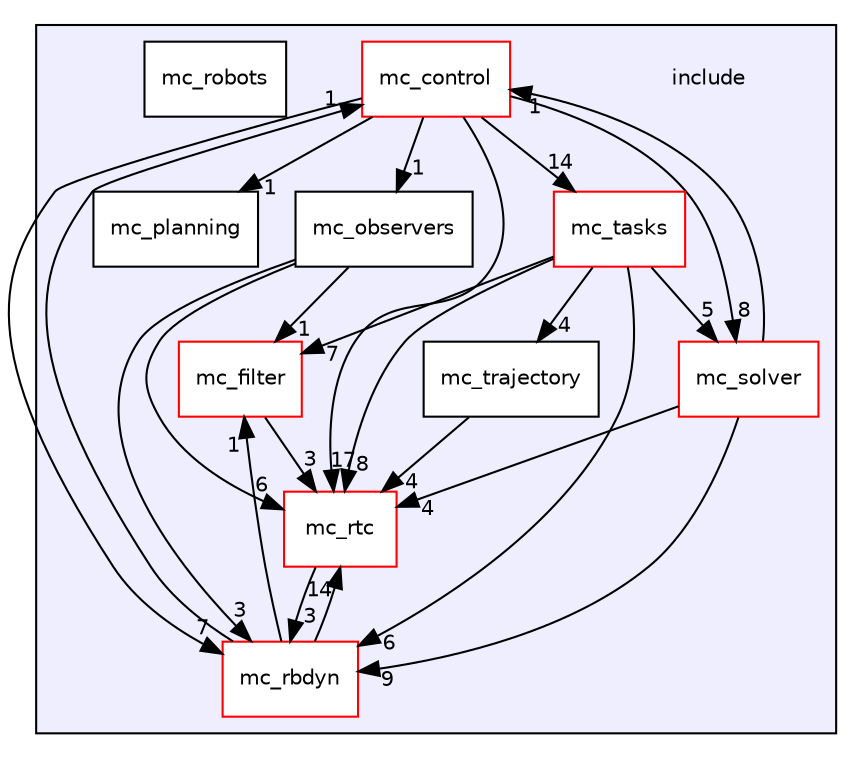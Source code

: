 digraph "include" {
  compound=true
  node [ fontsize="10", fontname="Helvetica"];
  edge [ labelfontsize="10", labelfontname="Helvetica"];
  subgraph clusterdir_d44c64559bbebec7f509842c48db8b23 {
    graph [ bgcolor="#eeeeff", pencolor="black", label="" URL="dir_d44c64559bbebec7f509842c48db8b23.html"];
    dir_d44c64559bbebec7f509842c48db8b23 [shape=plaintext label="include"];
    dir_8a948ff1aa35df8f7730fc54bf71041a [shape=box label="mc_control" color="red" fillcolor="white" style="filled" URL="dir_8a948ff1aa35df8f7730fc54bf71041a.html"];
    dir_81ddcdc3813edc8a5609c37787e58a68 [shape=box label="mc_filter" color="red" fillcolor="white" style="filled" URL="dir_81ddcdc3813edc8a5609c37787e58a68.html"];
    dir_dd557f61e1b89092937f946325ef4783 [shape=box label="mc_observers" color="black" fillcolor="white" style="filled" URL="dir_dd557f61e1b89092937f946325ef4783.html"];
    dir_07d3c227ab2f47ab361e8e4c5a7f6b3c [shape=box label="mc_planning" color="black" fillcolor="white" style="filled" URL="dir_07d3c227ab2f47ab361e8e4c5a7f6b3c.html"];
    dir_314ec80f2fc36a4630429f4d5408038e [shape=box label="mc_rbdyn" color="red" fillcolor="white" style="filled" URL="dir_314ec80f2fc36a4630429f4d5408038e.html"];
    dir_bdd1e3963958c16d978788161539a083 [shape=box label="mc_robots" color="black" fillcolor="white" style="filled" URL="dir_bdd1e3963958c16d978788161539a083.html"];
    dir_379a22462e4fb075f5428ea3ff528930 [shape=box label="mc_rtc" color="red" fillcolor="white" style="filled" URL="dir_379a22462e4fb075f5428ea3ff528930.html"];
    dir_fad12f0f0b10f75a80792b958ab0d808 [shape=box label="mc_solver" color="red" fillcolor="white" style="filled" URL="dir_fad12f0f0b10f75a80792b958ab0d808.html"];
    dir_c5d9ba9e59fcda315855869f4a23a264 [shape=box label="mc_tasks" color="red" fillcolor="white" style="filled" URL="dir_c5d9ba9e59fcda315855869f4a23a264.html"];
    dir_66252c19127e6830ae8826000552c89a [shape=box label="mc_trajectory" color="black" fillcolor="white" style="filled" URL="dir_66252c19127e6830ae8826000552c89a.html"];
  }
  dir_c5d9ba9e59fcda315855869f4a23a264->dir_66252c19127e6830ae8826000552c89a [headlabel="4", labeldistance=1.5 headhref="dir_000011_000012.html"];
  dir_c5d9ba9e59fcda315855869f4a23a264->dir_314ec80f2fc36a4630429f4d5408038e [headlabel="6", labeldistance=1.5 headhref="dir_000011_000006.html"];
  dir_c5d9ba9e59fcda315855869f4a23a264->dir_379a22462e4fb075f5428ea3ff528930 [headlabel="8", labeldistance=1.5 headhref="dir_000011_000008.html"];
  dir_c5d9ba9e59fcda315855869f4a23a264->dir_fad12f0f0b10f75a80792b958ab0d808 [headlabel="5", labeldistance=1.5 headhref="dir_000011_000010.html"];
  dir_c5d9ba9e59fcda315855869f4a23a264->dir_81ddcdc3813edc8a5609c37787e58a68 [headlabel="7", labeldistance=1.5 headhref="dir_000011_000015.html"];
  dir_66252c19127e6830ae8826000552c89a->dir_379a22462e4fb075f5428ea3ff528930 [headlabel="4", labeldistance=1.5 headhref="dir_000012_000008.html"];
  dir_314ec80f2fc36a4630429f4d5408038e->dir_379a22462e4fb075f5428ea3ff528930 [headlabel="14", labeldistance=1.5 headhref="dir_000006_000008.html"];
  dir_314ec80f2fc36a4630429f4d5408038e->dir_8a948ff1aa35df8f7730fc54bf71041a [headlabel="1", labeldistance=1.5 headhref="dir_000006_000001.html"];
  dir_314ec80f2fc36a4630429f4d5408038e->dir_81ddcdc3813edc8a5609c37787e58a68 [headlabel="1", labeldistance=1.5 headhref="dir_000006_000015.html"];
  dir_379a22462e4fb075f5428ea3ff528930->dir_314ec80f2fc36a4630429f4d5408038e [headlabel="3", labeldistance=1.5 headhref="dir_000008_000006.html"];
  dir_dd557f61e1b89092937f946325ef4783->dir_314ec80f2fc36a4630429f4d5408038e [headlabel="3", labeldistance=1.5 headhref="dir_000004_000006.html"];
  dir_dd557f61e1b89092937f946325ef4783->dir_379a22462e4fb075f5428ea3ff528930 [headlabel="6", labeldistance=1.5 headhref="dir_000004_000008.html"];
  dir_dd557f61e1b89092937f946325ef4783->dir_81ddcdc3813edc8a5609c37787e58a68 [headlabel="1", labeldistance=1.5 headhref="dir_000004_000015.html"];
  dir_8a948ff1aa35df8f7730fc54bf71041a->dir_c5d9ba9e59fcda315855869f4a23a264 [headlabel="14", labeldistance=1.5 headhref="dir_000001_000011.html"];
  dir_8a948ff1aa35df8f7730fc54bf71041a->dir_314ec80f2fc36a4630429f4d5408038e [headlabel="7", labeldistance=1.5 headhref="dir_000001_000006.html"];
  dir_8a948ff1aa35df8f7730fc54bf71041a->dir_379a22462e4fb075f5428ea3ff528930 [headlabel="17", labeldistance=1.5 headhref="dir_000001_000008.html"];
  dir_8a948ff1aa35df8f7730fc54bf71041a->dir_dd557f61e1b89092937f946325ef4783 [headlabel="1", labeldistance=1.5 headhref="dir_000001_000004.html"];
  dir_8a948ff1aa35df8f7730fc54bf71041a->dir_fad12f0f0b10f75a80792b958ab0d808 [headlabel="8", labeldistance=1.5 headhref="dir_000001_000010.html"];
  dir_8a948ff1aa35df8f7730fc54bf71041a->dir_07d3c227ab2f47ab361e8e4c5a7f6b3c [headlabel="1", labeldistance=1.5 headhref="dir_000001_000005.html"];
  dir_fad12f0f0b10f75a80792b958ab0d808->dir_314ec80f2fc36a4630429f4d5408038e [headlabel="9", labeldistance=1.5 headhref="dir_000010_000006.html"];
  dir_fad12f0f0b10f75a80792b958ab0d808->dir_379a22462e4fb075f5428ea3ff528930 [headlabel="4", labeldistance=1.5 headhref="dir_000010_000008.html"];
  dir_fad12f0f0b10f75a80792b958ab0d808->dir_8a948ff1aa35df8f7730fc54bf71041a [headlabel="1", labeldistance=1.5 headhref="dir_000010_000001.html"];
  dir_81ddcdc3813edc8a5609c37787e58a68->dir_379a22462e4fb075f5428ea3ff528930 [headlabel="3", labeldistance=1.5 headhref="dir_000015_000008.html"];
}
